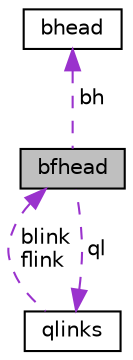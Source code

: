 digraph "bfhead"
{
 // LATEX_PDF_SIZE
  edge [fontname="Helvetica",fontsize="10",labelfontname="Helvetica",labelfontsize="10"];
  node [fontname="Helvetica",fontsize="10",shape=record];
  Node1 [label="bfhead",height=0.2,width=0.4,color="black", fillcolor="grey75", style="filled", fontcolor="black",tooltip=" "];
  Node2 -> Node1 [dir="back",color="darkorchid3",fontsize="10",style="dashed",label=" ql" ,fontname="Helvetica"];
  Node2 [label="qlinks",height=0.2,width=0.4,color="black", fillcolor="white", style="filled",URL="$structqlinks.html",tooltip=" "];
  Node1 -> Node2 [dir="back",color="darkorchid3",fontsize="10",style="dashed",label=" blink\nflink" ,fontname="Helvetica"];
  Node3 -> Node1 [dir="back",color="darkorchid3",fontsize="10",style="dashed",label=" bh" ,fontname="Helvetica"];
  Node3 [label="bhead",height=0.2,width=0.4,color="black", fillcolor="white", style="filled",URL="$structbhead.html",tooltip=" "];
}
